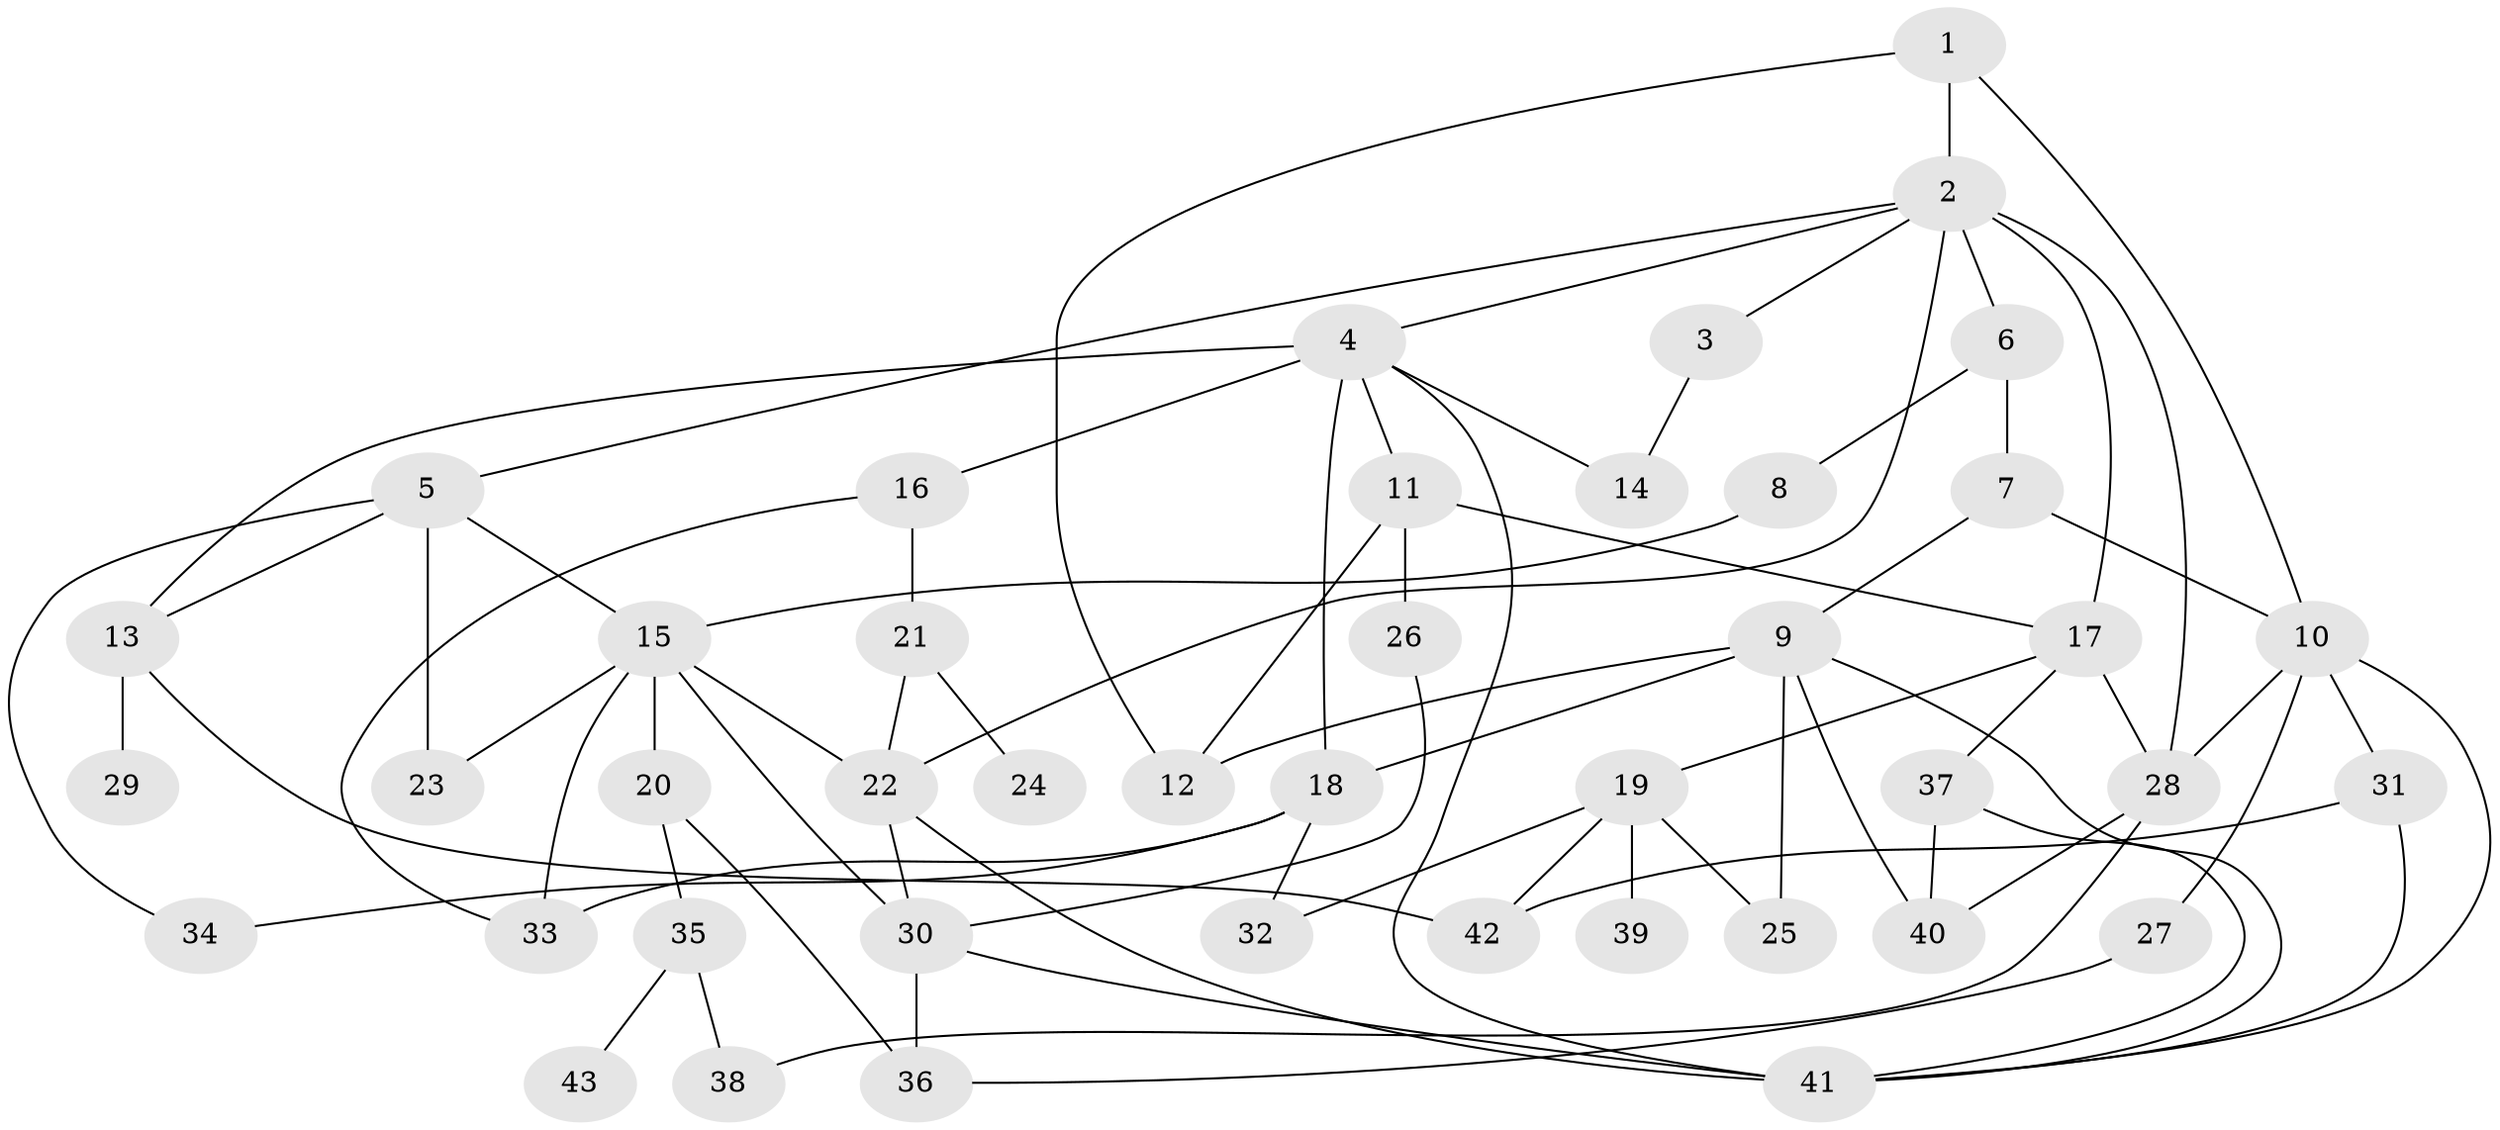 // original degree distribution, {4: 0.15827338129496402, 7: 0.02158273381294964, 8: 0.007194244604316547, 3: 0.17985611510791366, 2: 0.2446043165467626, 5: 0.050359712230215826, 6: 0.02877697841726619, 1: 0.30935251798561153}
// Generated by graph-tools (version 1.1) at 2025/49/03/04/25 22:49:16]
// undirected, 43 vertices, 75 edges
graph export_dot {
  node [color=gray90,style=filled];
  1;
  2;
  3;
  4;
  5;
  6;
  7;
  8;
  9;
  10;
  11;
  12;
  13;
  14;
  15;
  16;
  17;
  18;
  19;
  20;
  21;
  22;
  23;
  24;
  25;
  26;
  27;
  28;
  29;
  30;
  31;
  32;
  33;
  34;
  35;
  36;
  37;
  38;
  39;
  40;
  41;
  42;
  43;
  1 -- 2 [weight=1.0];
  1 -- 10 [weight=1.0];
  1 -- 12 [weight=1.0];
  2 -- 3 [weight=1.0];
  2 -- 4 [weight=1.0];
  2 -- 5 [weight=1.0];
  2 -- 6 [weight=1.0];
  2 -- 17 [weight=2.0];
  2 -- 22 [weight=1.0];
  2 -- 28 [weight=1.0];
  3 -- 14 [weight=1.0];
  4 -- 11 [weight=1.0];
  4 -- 13 [weight=1.0];
  4 -- 14 [weight=1.0];
  4 -- 16 [weight=1.0];
  4 -- 18 [weight=2.0];
  4 -- 41 [weight=1.0];
  5 -- 13 [weight=1.0];
  5 -- 15 [weight=1.0];
  5 -- 23 [weight=1.0];
  5 -- 34 [weight=1.0];
  6 -- 7 [weight=1.0];
  6 -- 8 [weight=1.0];
  7 -- 9 [weight=1.0];
  7 -- 10 [weight=1.0];
  8 -- 15 [weight=1.0];
  9 -- 12 [weight=1.0];
  9 -- 18 [weight=1.0];
  9 -- 25 [weight=1.0];
  9 -- 40 [weight=1.0];
  9 -- 41 [weight=1.0];
  10 -- 27 [weight=1.0];
  10 -- 28 [weight=1.0];
  10 -- 31 [weight=2.0];
  10 -- 41 [weight=1.0];
  11 -- 12 [weight=2.0];
  11 -- 17 [weight=1.0];
  11 -- 26 [weight=1.0];
  13 -- 29 [weight=1.0];
  13 -- 42 [weight=1.0];
  15 -- 20 [weight=1.0];
  15 -- 22 [weight=1.0];
  15 -- 23 [weight=1.0];
  15 -- 30 [weight=1.0];
  15 -- 33 [weight=1.0];
  16 -- 21 [weight=1.0];
  16 -- 33 [weight=1.0];
  17 -- 19 [weight=1.0];
  17 -- 28 [weight=2.0];
  17 -- 37 [weight=1.0];
  18 -- 32 [weight=1.0];
  18 -- 33 [weight=2.0];
  18 -- 34 [weight=1.0];
  19 -- 25 [weight=1.0];
  19 -- 32 [weight=2.0];
  19 -- 39 [weight=1.0];
  19 -- 42 [weight=1.0];
  20 -- 35 [weight=1.0];
  20 -- 36 [weight=1.0];
  21 -- 22 [weight=1.0];
  21 -- 24 [weight=1.0];
  22 -- 30 [weight=2.0];
  22 -- 41 [weight=2.0];
  26 -- 30 [weight=1.0];
  27 -- 36 [weight=1.0];
  28 -- 38 [weight=1.0];
  28 -- 40 [weight=2.0];
  30 -- 36 [weight=2.0];
  30 -- 41 [weight=1.0];
  31 -- 41 [weight=1.0];
  31 -- 42 [weight=1.0];
  35 -- 38 [weight=2.0];
  35 -- 43 [weight=1.0];
  37 -- 40 [weight=1.0];
  37 -- 41 [weight=1.0];
}
